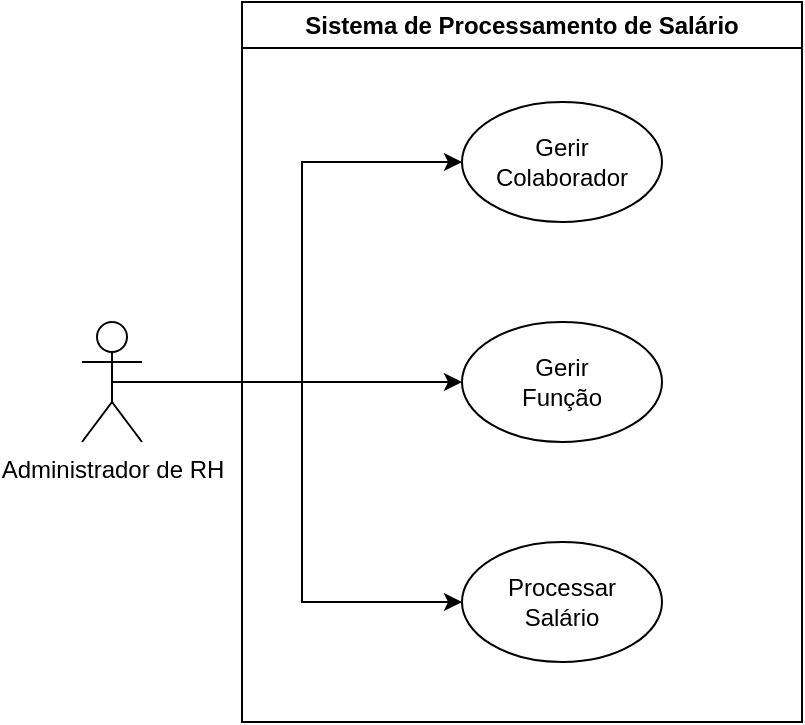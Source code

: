 <mxfile version="27.0.9">
  <diagram name="Página-1" id="FojTh0W5zqZUxjxtluHg">
    <mxGraphModel dx="1111" dy="529" grid="1" gridSize="10" guides="1" tooltips="1" connect="1" arrows="1" fold="1" page="1" pageScale="1" pageWidth="850" pageHeight="1100" math="0" shadow="0">
      <root>
        <mxCell id="0" />
        <mxCell id="1" parent="0" />
        <mxCell id="mOoil3UXg39VozKLvSYW-22" style="edgeStyle=orthogonalEdgeStyle;rounded=0;orthogonalLoop=1;jettySize=auto;html=1;exitX=0.5;exitY=0.5;exitDx=0;exitDy=0;exitPerimeter=0;entryX=0;entryY=0.5;entryDx=0;entryDy=0;" edge="1" parent="1" source="mOoil3UXg39VozKLvSYW-1" target="mOoil3UXg39VozKLvSYW-7">
          <mxGeometry relative="1" as="geometry" />
        </mxCell>
        <mxCell id="mOoil3UXg39VozKLvSYW-23" style="edgeStyle=orthogonalEdgeStyle;rounded=0;orthogonalLoop=1;jettySize=auto;html=1;exitX=0.5;exitY=0.5;exitDx=0;exitDy=0;exitPerimeter=0;entryX=0;entryY=0.5;entryDx=0;entryDy=0;" edge="1" parent="1" source="mOoil3UXg39VozKLvSYW-1" target="mOoil3UXg39VozKLvSYW-20">
          <mxGeometry relative="1" as="geometry" />
        </mxCell>
        <mxCell id="mOoil3UXg39VozKLvSYW-24" style="edgeStyle=orthogonalEdgeStyle;rounded=0;orthogonalLoop=1;jettySize=auto;html=1;exitX=0.5;exitY=0.5;exitDx=0;exitDy=0;exitPerimeter=0;entryX=0;entryY=0.5;entryDx=0;entryDy=0;" edge="1" parent="1" source="mOoil3UXg39VozKLvSYW-1" target="mOoil3UXg39VozKLvSYW-19">
          <mxGeometry relative="1" as="geometry" />
        </mxCell>
        <mxCell id="mOoil3UXg39VozKLvSYW-1" value="Administrador de RH" style="shape=umlActor;verticalLabelPosition=bottom;verticalAlign=top;html=1;outlineConnect=0;" vertex="1" parent="1">
          <mxGeometry x="210" y="230" width="30" height="60" as="geometry" />
        </mxCell>
        <mxCell id="mOoil3UXg39VozKLvSYW-11" value="Sistema de Processamento de Salário" style="swimlane;whiteSpace=wrap;html=1;" vertex="1" parent="1">
          <mxGeometry x="290" y="70" width="280" height="360" as="geometry" />
        </mxCell>
        <mxCell id="mOoil3UXg39VozKLvSYW-7" value="Gerir&lt;div&gt;Colaborador&lt;/div&gt;" style="ellipse;whiteSpace=wrap;html=1;" vertex="1" parent="mOoil3UXg39VozKLvSYW-11">
          <mxGeometry x="110" y="50" width="100" height="60" as="geometry" />
        </mxCell>
        <mxCell id="mOoil3UXg39VozKLvSYW-20" value="Processar&lt;div&gt;Salário&lt;/div&gt;" style="ellipse;whiteSpace=wrap;html=1;" vertex="1" parent="mOoil3UXg39VozKLvSYW-11">
          <mxGeometry x="110" y="270" width="100" height="60" as="geometry" />
        </mxCell>
        <mxCell id="mOoil3UXg39VozKLvSYW-19" value="Gerir&lt;div&gt;Função&lt;/div&gt;" style="ellipse;whiteSpace=wrap;html=1;" vertex="1" parent="mOoil3UXg39VozKLvSYW-11">
          <mxGeometry x="110" y="160" width="100" height="60" as="geometry" />
        </mxCell>
      </root>
    </mxGraphModel>
  </diagram>
</mxfile>
